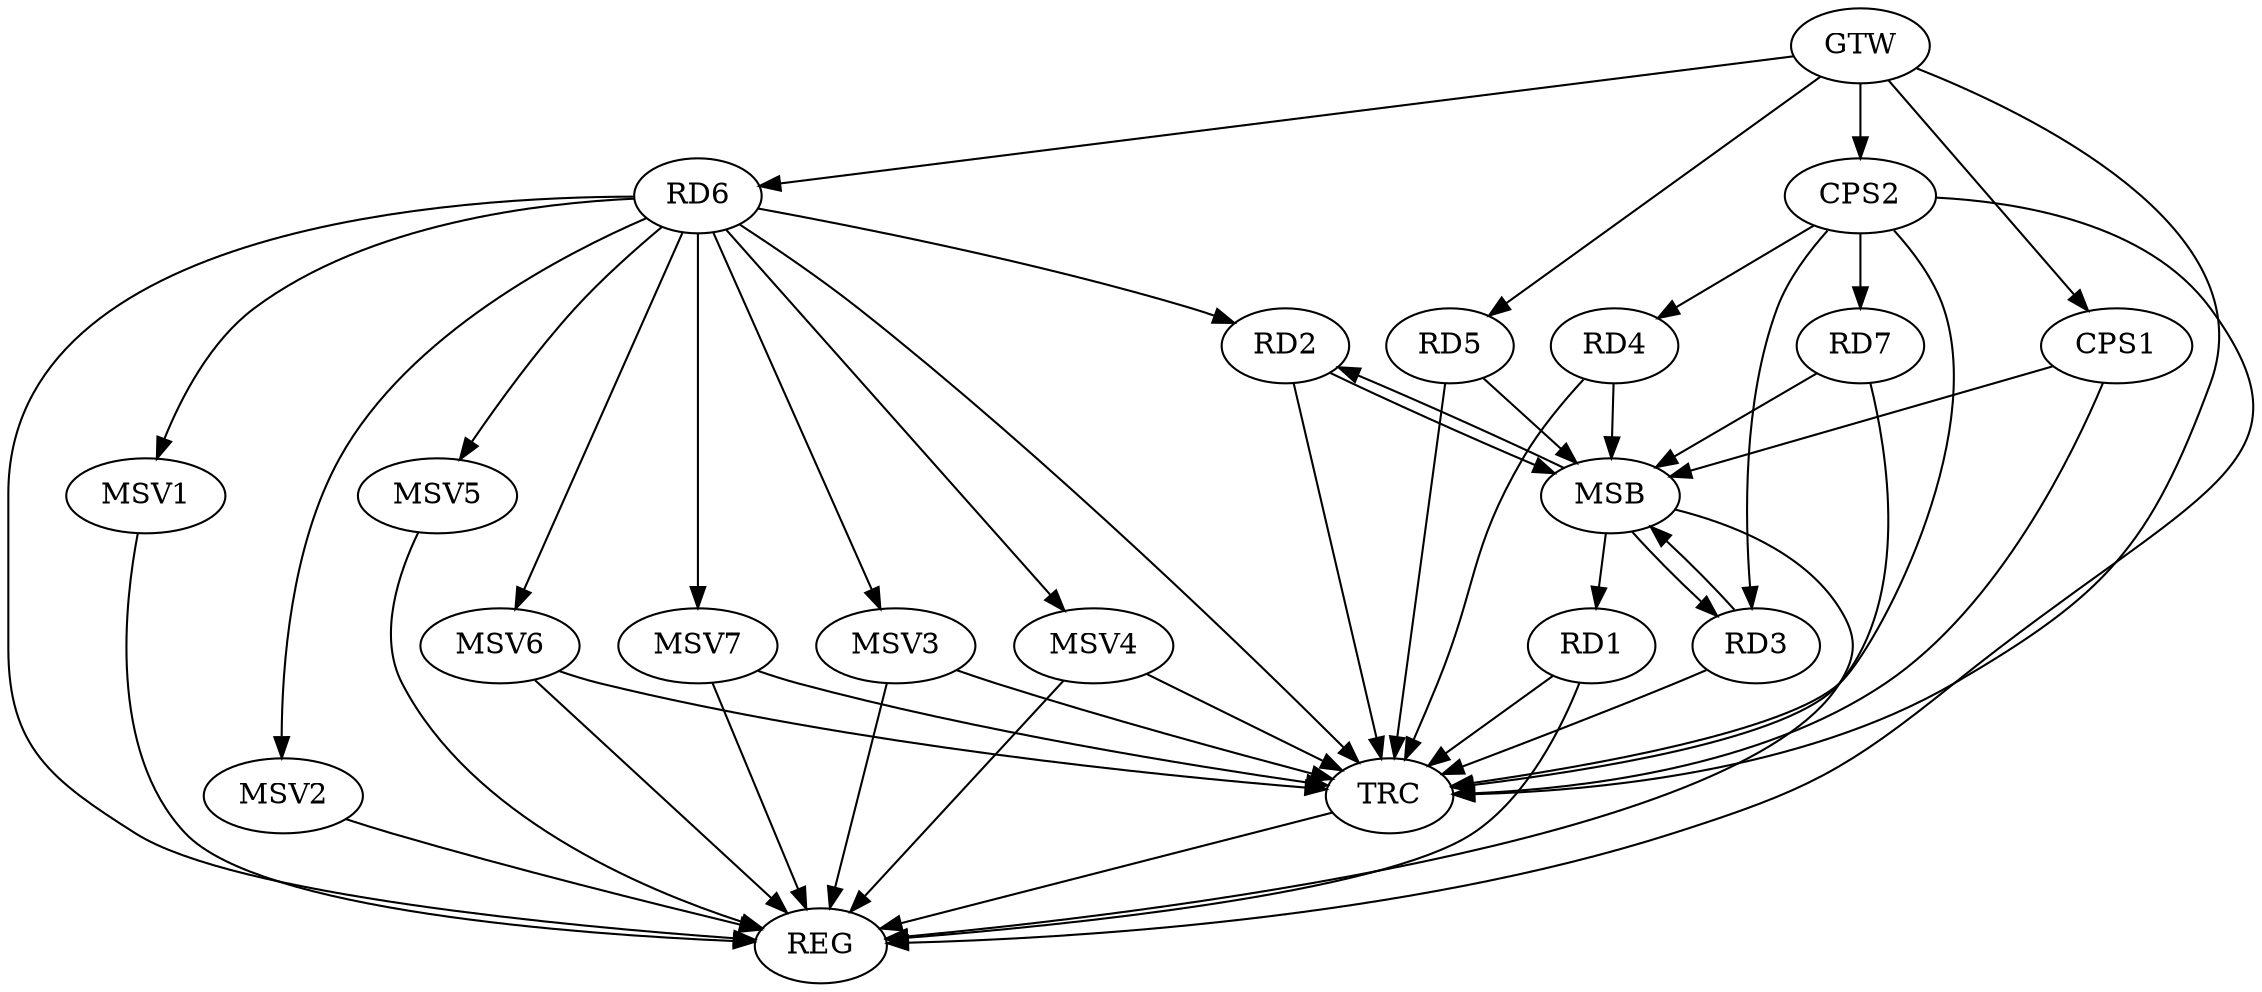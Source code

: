 strict digraph G {
  RD1 [ label="RD1" ];
  RD2 [ label="RD2" ];
  RD3 [ label="RD3" ];
  RD4 [ label="RD4" ];
  RD5 [ label="RD5" ];
  RD6 [ label="RD6" ];
  RD7 [ label="RD7" ];
  CPS1 [ label="CPS1" ];
  CPS2 [ label="CPS2" ];
  GTW [ label="GTW" ];
  REG [ label="REG" ];
  MSB [ label="MSB" ];
  TRC [ label="TRC" ];
  MSV1 [ label="MSV1" ];
  MSV2 [ label="MSV2" ];
  MSV3 [ label="MSV3" ];
  MSV4 [ label="MSV4" ];
  MSV5 [ label="MSV5" ];
  MSV6 [ label="MSV6" ];
  MSV7 [ label="MSV7" ];
  RD6 -> RD2;
  CPS2 -> RD3;
  CPS2 -> RD4;
  CPS2 -> RD7;
  GTW -> RD5;
  GTW -> RD6;
  GTW -> CPS1;
  GTW -> CPS2;
  RD1 -> REG;
  RD6 -> REG;
  CPS2 -> REG;
  RD2 -> MSB;
  MSB -> REG;
  RD3 -> MSB;
  RD4 -> MSB;
  RD5 -> MSB;
  MSB -> RD3;
  RD7 -> MSB;
  CPS1 -> MSB;
  MSB -> RD1;
  MSB -> RD2;
  RD1 -> TRC;
  RD2 -> TRC;
  RD3 -> TRC;
  RD4 -> TRC;
  RD5 -> TRC;
  RD6 -> TRC;
  RD7 -> TRC;
  CPS1 -> TRC;
  CPS2 -> TRC;
  GTW -> TRC;
  TRC -> REG;
  RD6 -> MSV1;
  MSV1 -> REG;
  RD6 -> MSV2;
  MSV2 -> REG;
  RD6 -> MSV3;
  RD6 -> MSV4;
  MSV3 -> REG;
  MSV3 -> TRC;
  MSV4 -> REG;
  MSV4 -> TRC;
  RD6 -> MSV5;
  MSV5 -> REG;
  RD6 -> MSV6;
  MSV6 -> REG;
  MSV6 -> TRC;
  RD6 -> MSV7;
  MSV7 -> REG;
  MSV7 -> TRC;
}

